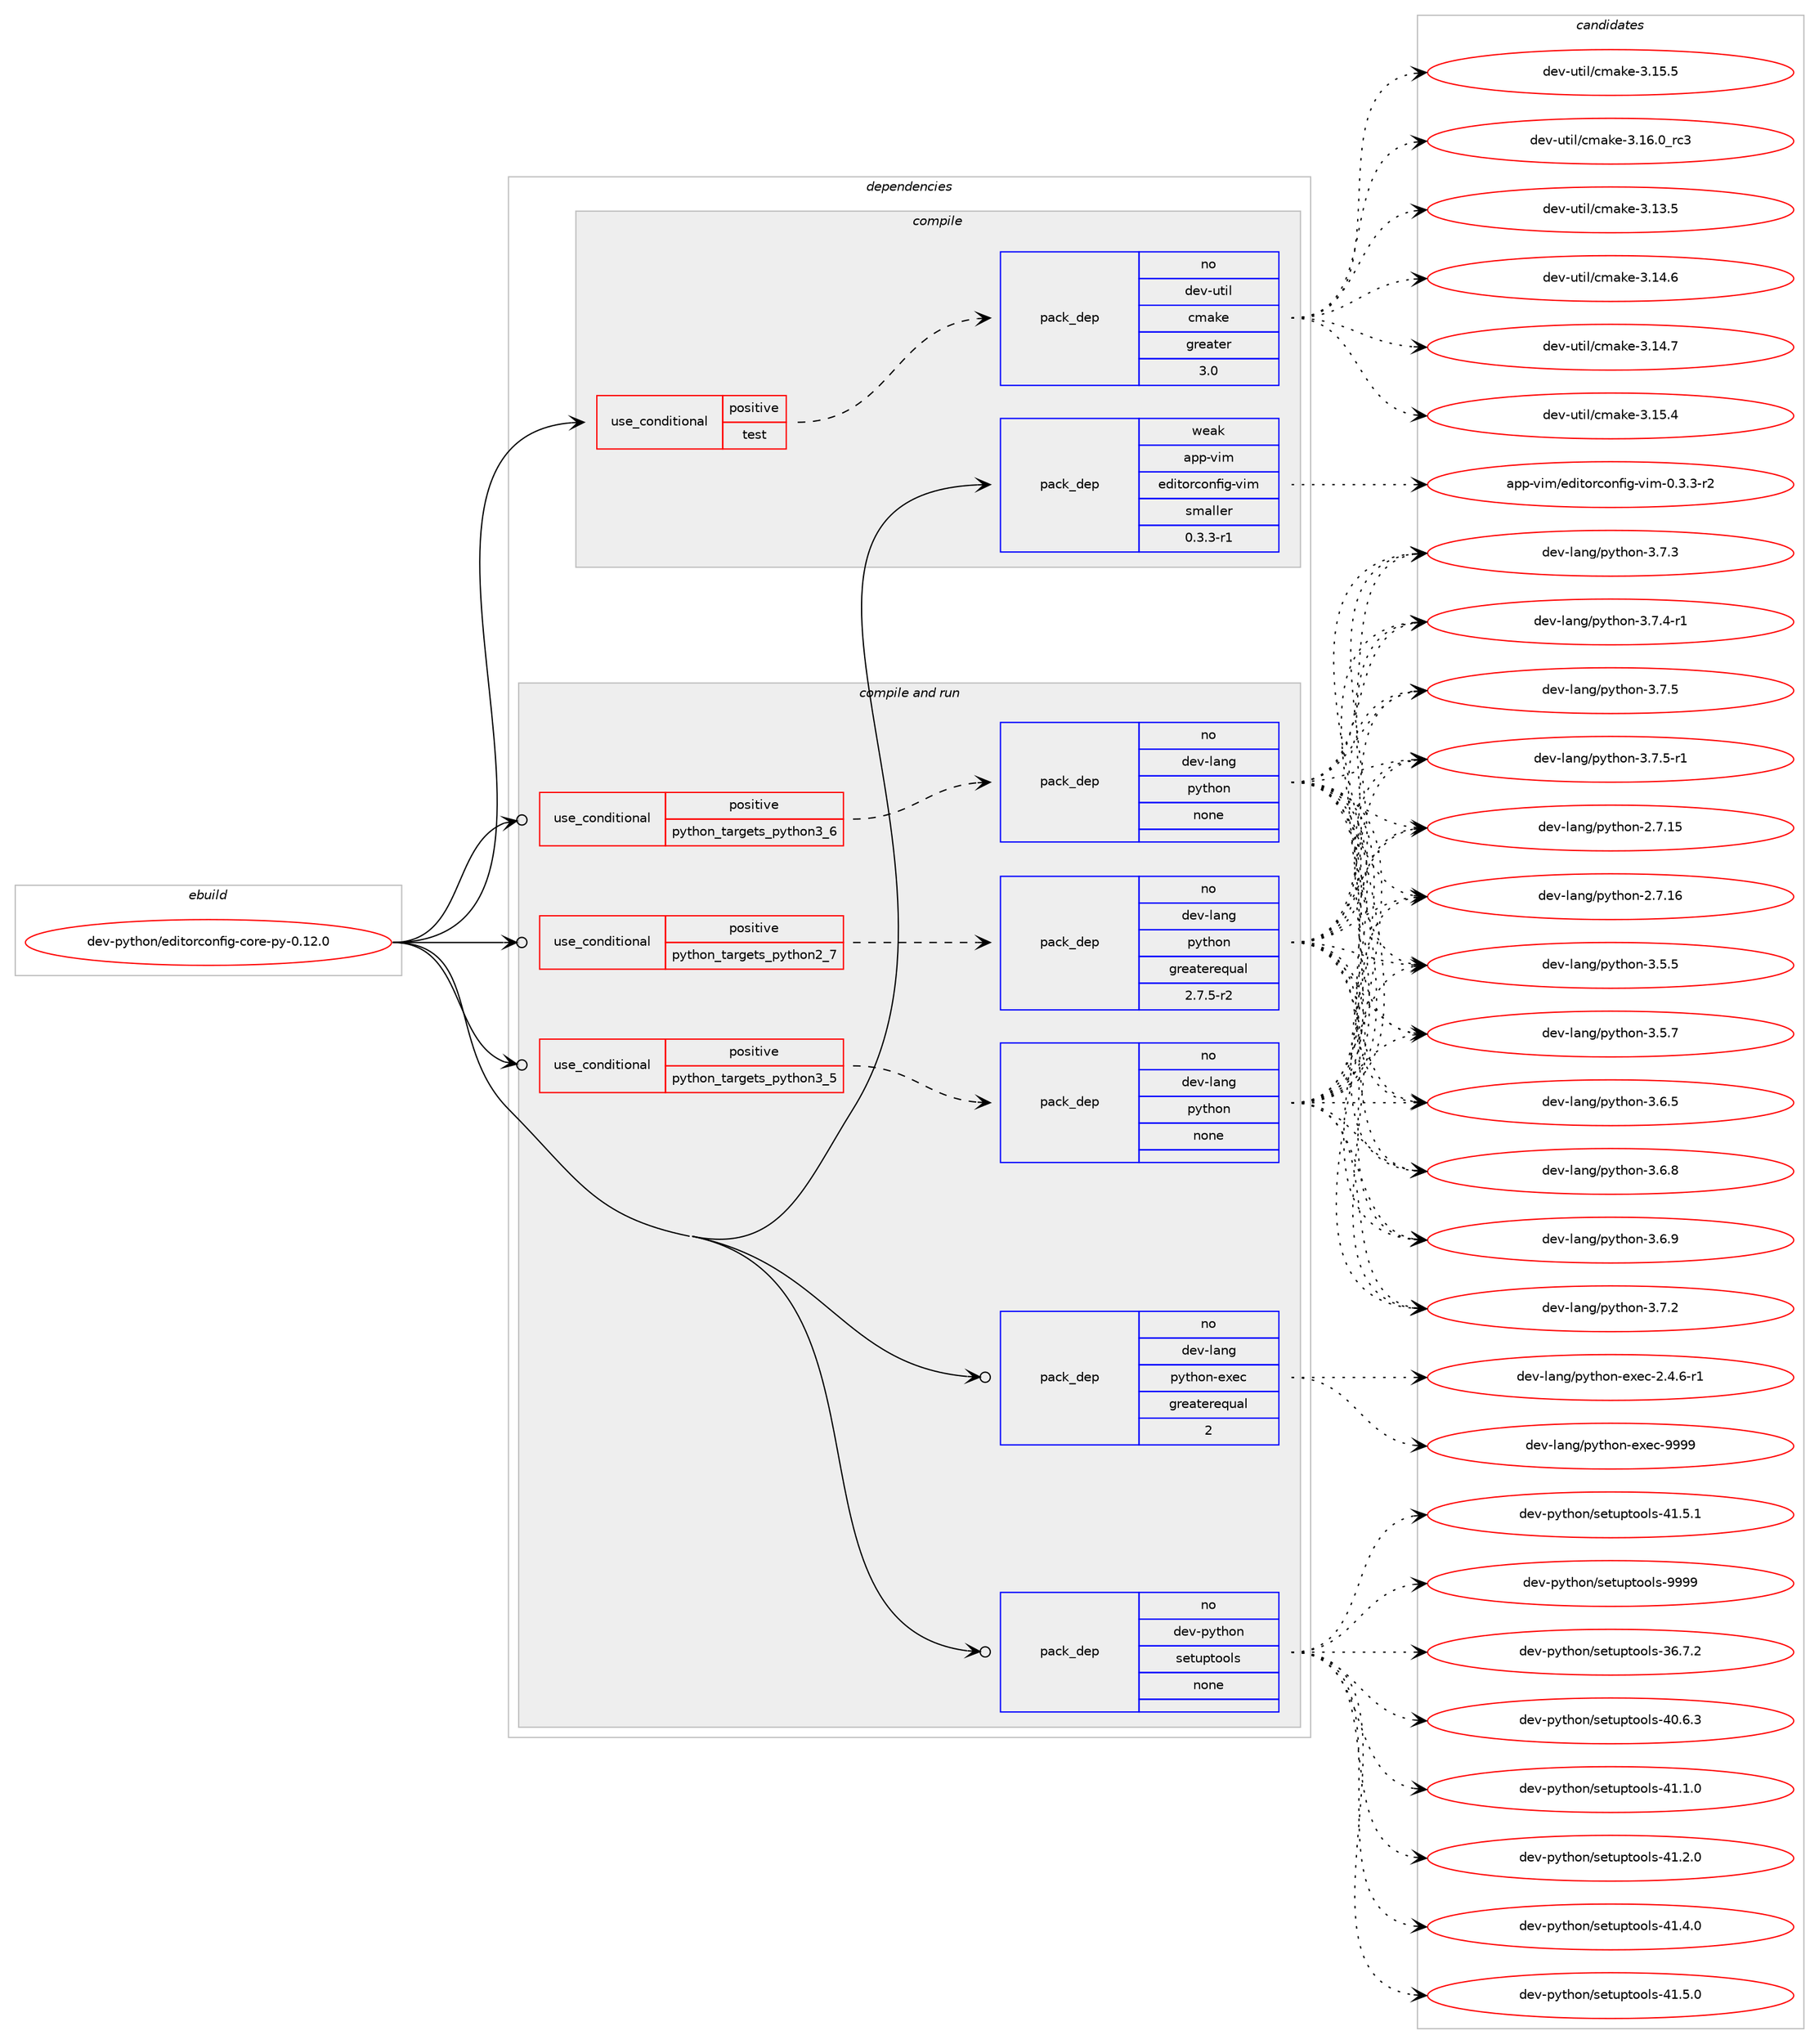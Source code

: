 digraph prolog {

# *************
# Graph options
# *************

newrank=true;
concentrate=true;
compound=true;
graph [rankdir=LR,fontname=Helvetica,fontsize=10,ranksep=1.5];#, ranksep=2.5, nodesep=0.2];
edge  [arrowhead=vee];
node  [fontname=Helvetica,fontsize=10];

# **********
# The ebuild
# **********

subgraph cluster_leftcol {
color=gray;
rank=same;
label=<<i>ebuild</i>>;
id [label="dev-python/editorconfig-core-py-0.12.0", color=red, width=4, href="../dev-python/editorconfig-core-py-0.12.0.svg"];
}

# ****************
# The dependencies
# ****************

subgraph cluster_midcol {
color=gray;
label=<<i>dependencies</i>>;
subgraph cluster_compile {
fillcolor="#eeeeee";
style=filled;
label=<<i>compile</i>>;
subgraph cond138937 {
dependency603149 [label=<<TABLE BORDER="0" CELLBORDER="1" CELLSPACING="0" CELLPADDING="4"><TR><TD ROWSPAN="3" CELLPADDING="10">use_conditional</TD></TR><TR><TD>positive</TD></TR><TR><TD>test</TD></TR></TABLE>>, shape=none, color=red];
subgraph pack452417 {
dependency603150 [label=<<TABLE BORDER="0" CELLBORDER="1" CELLSPACING="0" CELLPADDING="4" WIDTH="220"><TR><TD ROWSPAN="6" CELLPADDING="30">pack_dep</TD></TR><TR><TD WIDTH="110">no</TD></TR><TR><TD>dev-util</TD></TR><TR><TD>cmake</TD></TR><TR><TD>greater</TD></TR><TR><TD>3.0</TD></TR></TABLE>>, shape=none, color=blue];
}
dependency603149:e -> dependency603150:w [weight=20,style="dashed",arrowhead="vee"];
}
id:e -> dependency603149:w [weight=20,style="solid",arrowhead="vee"];
subgraph pack452418 {
dependency603151 [label=<<TABLE BORDER="0" CELLBORDER="1" CELLSPACING="0" CELLPADDING="4" WIDTH="220"><TR><TD ROWSPAN="6" CELLPADDING="30">pack_dep</TD></TR><TR><TD WIDTH="110">weak</TD></TR><TR><TD>app-vim</TD></TR><TR><TD>editorconfig-vim</TD></TR><TR><TD>smaller</TD></TR><TR><TD>0.3.3-r1</TD></TR></TABLE>>, shape=none, color=blue];
}
id:e -> dependency603151:w [weight=20,style="solid",arrowhead="vee"];
}
subgraph cluster_compileandrun {
fillcolor="#eeeeee";
style=filled;
label=<<i>compile and run</i>>;
subgraph cond138938 {
dependency603152 [label=<<TABLE BORDER="0" CELLBORDER="1" CELLSPACING="0" CELLPADDING="4"><TR><TD ROWSPAN="3" CELLPADDING="10">use_conditional</TD></TR><TR><TD>positive</TD></TR><TR><TD>python_targets_python2_7</TD></TR></TABLE>>, shape=none, color=red];
subgraph pack452419 {
dependency603153 [label=<<TABLE BORDER="0" CELLBORDER="1" CELLSPACING="0" CELLPADDING="4" WIDTH="220"><TR><TD ROWSPAN="6" CELLPADDING="30">pack_dep</TD></TR><TR><TD WIDTH="110">no</TD></TR><TR><TD>dev-lang</TD></TR><TR><TD>python</TD></TR><TR><TD>greaterequal</TD></TR><TR><TD>2.7.5-r2</TD></TR></TABLE>>, shape=none, color=blue];
}
dependency603152:e -> dependency603153:w [weight=20,style="dashed",arrowhead="vee"];
}
id:e -> dependency603152:w [weight=20,style="solid",arrowhead="odotvee"];
subgraph cond138939 {
dependency603154 [label=<<TABLE BORDER="0" CELLBORDER="1" CELLSPACING="0" CELLPADDING="4"><TR><TD ROWSPAN="3" CELLPADDING="10">use_conditional</TD></TR><TR><TD>positive</TD></TR><TR><TD>python_targets_python3_5</TD></TR></TABLE>>, shape=none, color=red];
subgraph pack452420 {
dependency603155 [label=<<TABLE BORDER="0" CELLBORDER="1" CELLSPACING="0" CELLPADDING="4" WIDTH="220"><TR><TD ROWSPAN="6" CELLPADDING="30">pack_dep</TD></TR><TR><TD WIDTH="110">no</TD></TR><TR><TD>dev-lang</TD></TR><TR><TD>python</TD></TR><TR><TD>none</TD></TR><TR><TD></TD></TR></TABLE>>, shape=none, color=blue];
}
dependency603154:e -> dependency603155:w [weight=20,style="dashed",arrowhead="vee"];
}
id:e -> dependency603154:w [weight=20,style="solid",arrowhead="odotvee"];
subgraph cond138940 {
dependency603156 [label=<<TABLE BORDER="0" CELLBORDER="1" CELLSPACING="0" CELLPADDING="4"><TR><TD ROWSPAN="3" CELLPADDING="10">use_conditional</TD></TR><TR><TD>positive</TD></TR><TR><TD>python_targets_python3_6</TD></TR></TABLE>>, shape=none, color=red];
subgraph pack452421 {
dependency603157 [label=<<TABLE BORDER="0" CELLBORDER="1" CELLSPACING="0" CELLPADDING="4" WIDTH="220"><TR><TD ROWSPAN="6" CELLPADDING="30">pack_dep</TD></TR><TR><TD WIDTH="110">no</TD></TR><TR><TD>dev-lang</TD></TR><TR><TD>python</TD></TR><TR><TD>none</TD></TR><TR><TD></TD></TR></TABLE>>, shape=none, color=blue];
}
dependency603156:e -> dependency603157:w [weight=20,style="dashed",arrowhead="vee"];
}
id:e -> dependency603156:w [weight=20,style="solid",arrowhead="odotvee"];
subgraph pack452422 {
dependency603158 [label=<<TABLE BORDER="0" CELLBORDER="1" CELLSPACING="0" CELLPADDING="4" WIDTH="220"><TR><TD ROWSPAN="6" CELLPADDING="30">pack_dep</TD></TR><TR><TD WIDTH="110">no</TD></TR><TR><TD>dev-lang</TD></TR><TR><TD>python-exec</TD></TR><TR><TD>greaterequal</TD></TR><TR><TD>2</TD></TR></TABLE>>, shape=none, color=blue];
}
id:e -> dependency603158:w [weight=20,style="solid",arrowhead="odotvee"];
subgraph pack452423 {
dependency603159 [label=<<TABLE BORDER="0" CELLBORDER="1" CELLSPACING="0" CELLPADDING="4" WIDTH="220"><TR><TD ROWSPAN="6" CELLPADDING="30">pack_dep</TD></TR><TR><TD WIDTH="110">no</TD></TR><TR><TD>dev-python</TD></TR><TR><TD>setuptools</TD></TR><TR><TD>none</TD></TR><TR><TD></TD></TR></TABLE>>, shape=none, color=blue];
}
id:e -> dependency603159:w [weight=20,style="solid",arrowhead="odotvee"];
}
subgraph cluster_run {
fillcolor="#eeeeee";
style=filled;
label=<<i>run</i>>;
}
}

# **************
# The candidates
# **************

subgraph cluster_choices {
rank=same;
color=gray;
label=<<i>candidates</i>>;

subgraph choice452417 {
color=black;
nodesep=1;
choice1001011184511711610510847991099710710145514649514653 [label="dev-util/cmake-3.13.5", color=red, width=4,href="../dev-util/cmake-3.13.5.svg"];
choice1001011184511711610510847991099710710145514649524654 [label="dev-util/cmake-3.14.6", color=red, width=4,href="../dev-util/cmake-3.14.6.svg"];
choice1001011184511711610510847991099710710145514649524655 [label="dev-util/cmake-3.14.7", color=red, width=4,href="../dev-util/cmake-3.14.7.svg"];
choice1001011184511711610510847991099710710145514649534652 [label="dev-util/cmake-3.15.4", color=red, width=4,href="../dev-util/cmake-3.15.4.svg"];
choice1001011184511711610510847991099710710145514649534653 [label="dev-util/cmake-3.15.5", color=red, width=4,href="../dev-util/cmake-3.15.5.svg"];
choice1001011184511711610510847991099710710145514649544648951149951 [label="dev-util/cmake-3.16.0_rc3", color=red, width=4,href="../dev-util/cmake-3.16.0_rc3.svg"];
dependency603150:e -> choice1001011184511711610510847991099710710145514649514653:w [style=dotted,weight="100"];
dependency603150:e -> choice1001011184511711610510847991099710710145514649524654:w [style=dotted,weight="100"];
dependency603150:e -> choice1001011184511711610510847991099710710145514649524655:w [style=dotted,weight="100"];
dependency603150:e -> choice1001011184511711610510847991099710710145514649534652:w [style=dotted,weight="100"];
dependency603150:e -> choice1001011184511711610510847991099710710145514649534653:w [style=dotted,weight="100"];
dependency603150:e -> choice1001011184511711610510847991099710710145514649544648951149951:w [style=dotted,weight="100"];
}
subgraph choice452418 {
color=black;
nodesep=1;
choice97112112451181051094710110010511611111499111110102105103451181051094548465146514511450 [label="app-vim/editorconfig-vim-0.3.3-r2", color=red, width=4,href="../app-vim/editorconfig-vim-0.3.3-r2.svg"];
dependency603151:e -> choice97112112451181051094710110010511611111499111110102105103451181051094548465146514511450:w [style=dotted,weight="100"];
}
subgraph choice452419 {
color=black;
nodesep=1;
choice10010111845108971101034711212111610411111045504655464953 [label="dev-lang/python-2.7.15", color=red, width=4,href="../dev-lang/python-2.7.15.svg"];
choice10010111845108971101034711212111610411111045504655464954 [label="dev-lang/python-2.7.16", color=red, width=4,href="../dev-lang/python-2.7.16.svg"];
choice100101118451089711010347112121116104111110455146534653 [label="dev-lang/python-3.5.5", color=red, width=4,href="../dev-lang/python-3.5.5.svg"];
choice100101118451089711010347112121116104111110455146534655 [label="dev-lang/python-3.5.7", color=red, width=4,href="../dev-lang/python-3.5.7.svg"];
choice100101118451089711010347112121116104111110455146544653 [label="dev-lang/python-3.6.5", color=red, width=4,href="../dev-lang/python-3.6.5.svg"];
choice100101118451089711010347112121116104111110455146544656 [label="dev-lang/python-3.6.8", color=red, width=4,href="../dev-lang/python-3.6.8.svg"];
choice100101118451089711010347112121116104111110455146544657 [label="dev-lang/python-3.6.9", color=red, width=4,href="../dev-lang/python-3.6.9.svg"];
choice100101118451089711010347112121116104111110455146554650 [label="dev-lang/python-3.7.2", color=red, width=4,href="../dev-lang/python-3.7.2.svg"];
choice100101118451089711010347112121116104111110455146554651 [label="dev-lang/python-3.7.3", color=red, width=4,href="../dev-lang/python-3.7.3.svg"];
choice1001011184510897110103471121211161041111104551465546524511449 [label="dev-lang/python-3.7.4-r1", color=red, width=4,href="../dev-lang/python-3.7.4-r1.svg"];
choice100101118451089711010347112121116104111110455146554653 [label="dev-lang/python-3.7.5", color=red, width=4,href="../dev-lang/python-3.7.5.svg"];
choice1001011184510897110103471121211161041111104551465546534511449 [label="dev-lang/python-3.7.5-r1", color=red, width=4,href="../dev-lang/python-3.7.5-r1.svg"];
dependency603153:e -> choice10010111845108971101034711212111610411111045504655464953:w [style=dotted,weight="100"];
dependency603153:e -> choice10010111845108971101034711212111610411111045504655464954:w [style=dotted,weight="100"];
dependency603153:e -> choice100101118451089711010347112121116104111110455146534653:w [style=dotted,weight="100"];
dependency603153:e -> choice100101118451089711010347112121116104111110455146534655:w [style=dotted,weight="100"];
dependency603153:e -> choice100101118451089711010347112121116104111110455146544653:w [style=dotted,weight="100"];
dependency603153:e -> choice100101118451089711010347112121116104111110455146544656:w [style=dotted,weight="100"];
dependency603153:e -> choice100101118451089711010347112121116104111110455146544657:w [style=dotted,weight="100"];
dependency603153:e -> choice100101118451089711010347112121116104111110455146554650:w [style=dotted,weight="100"];
dependency603153:e -> choice100101118451089711010347112121116104111110455146554651:w [style=dotted,weight="100"];
dependency603153:e -> choice1001011184510897110103471121211161041111104551465546524511449:w [style=dotted,weight="100"];
dependency603153:e -> choice100101118451089711010347112121116104111110455146554653:w [style=dotted,weight="100"];
dependency603153:e -> choice1001011184510897110103471121211161041111104551465546534511449:w [style=dotted,weight="100"];
}
subgraph choice452420 {
color=black;
nodesep=1;
choice10010111845108971101034711212111610411111045504655464953 [label="dev-lang/python-2.7.15", color=red, width=4,href="../dev-lang/python-2.7.15.svg"];
choice10010111845108971101034711212111610411111045504655464954 [label="dev-lang/python-2.7.16", color=red, width=4,href="../dev-lang/python-2.7.16.svg"];
choice100101118451089711010347112121116104111110455146534653 [label="dev-lang/python-3.5.5", color=red, width=4,href="../dev-lang/python-3.5.5.svg"];
choice100101118451089711010347112121116104111110455146534655 [label="dev-lang/python-3.5.7", color=red, width=4,href="../dev-lang/python-3.5.7.svg"];
choice100101118451089711010347112121116104111110455146544653 [label="dev-lang/python-3.6.5", color=red, width=4,href="../dev-lang/python-3.6.5.svg"];
choice100101118451089711010347112121116104111110455146544656 [label="dev-lang/python-3.6.8", color=red, width=4,href="../dev-lang/python-3.6.8.svg"];
choice100101118451089711010347112121116104111110455146544657 [label="dev-lang/python-3.6.9", color=red, width=4,href="../dev-lang/python-3.6.9.svg"];
choice100101118451089711010347112121116104111110455146554650 [label="dev-lang/python-3.7.2", color=red, width=4,href="../dev-lang/python-3.7.2.svg"];
choice100101118451089711010347112121116104111110455146554651 [label="dev-lang/python-3.7.3", color=red, width=4,href="../dev-lang/python-3.7.3.svg"];
choice1001011184510897110103471121211161041111104551465546524511449 [label="dev-lang/python-3.7.4-r1", color=red, width=4,href="../dev-lang/python-3.7.4-r1.svg"];
choice100101118451089711010347112121116104111110455146554653 [label="dev-lang/python-3.7.5", color=red, width=4,href="../dev-lang/python-3.7.5.svg"];
choice1001011184510897110103471121211161041111104551465546534511449 [label="dev-lang/python-3.7.5-r1", color=red, width=4,href="../dev-lang/python-3.7.5-r1.svg"];
dependency603155:e -> choice10010111845108971101034711212111610411111045504655464953:w [style=dotted,weight="100"];
dependency603155:e -> choice10010111845108971101034711212111610411111045504655464954:w [style=dotted,weight="100"];
dependency603155:e -> choice100101118451089711010347112121116104111110455146534653:w [style=dotted,weight="100"];
dependency603155:e -> choice100101118451089711010347112121116104111110455146534655:w [style=dotted,weight="100"];
dependency603155:e -> choice100101118451089711010347112121116104111110455146544653:w [style=dotted,weight="100"];
dependency603155:e -> choice100101118451089711010347112121116104111110455146544656:w [style=dotted,weight="100"];
dependency603155:e -> choice100101118451089711010347112121116104111110455146544657:w [style=dotted,weight="100"];
dependency603155:e -> choice100101118451089711010347112121116104111110455146554650:w [style=dotted,weight="100"];
dependency603155:e -> choice100101118451089711010347112121116104111110455146554651:w [style=dotted,weight="100"];
dependency603155:e -> choice1001011184510897110103471121211161041111104551465546524511449:w [style=dotted,weight="100"];
dependency603155:e -> choice100101118451089711010347112121116104111110455146554653:w [style=dotted,weight="100"];
dependency603155:e -> choice1001011184510897110103471121211161041111104551465546534511449:w [style=dotted,weight="100"];
}
subgraph choice452421 {
color=black;
nodesep=1;
choice10010111845108971101034711212111610411111045504655464953 [label="dev-lang/python-2.7.15", color=red, width=4,href="../dev-lang/python-2.7.15.svg"];
choice10010111845108971101034711212111610411111045504655464954 [label="dev-lang/python-2.7.16", color=red, width=4,href="../dev-lang/python-2.7.16.svg"];
choice100101118451089711010347112121116104111110455146534653 [label="dev-lang/python-3.5.5", color=red, width=4,href="../dev-lang/python-3.5.5.svg"];
choice100101118451089711010347112121116104111110455146534655 [label="dev-lang/python-3.5.7", color=red, width=4,href="../dev-lang/python-3.5.7.svg"];
choice100101118451089711010347112121116104111110455146544653 [label="dev-lang/python-3.6.5", color=red, width=4,href="../dev-lang/python-3.6.5.svg"];
choice100101118451089711010347112121116104111110455146544656 [label="dev-lang/python-3.6.8", color=red, width=4,href="../dev-lang/python-3.6.8.svg"];
choice100101118451089711010347112121116104111110455146544657 [label="dev-lang/python-3.6.9", color=red, width=4,href="../dev-lang/python-3.6.9.svg"];
choice100101118451089711010347112121116104111110455146554650 [label="dev-lang/python-3.7.2", color=red, width=4,href="../dev-lang/python-3.7.2.svg"];
choice100101118451089711010347112121116104111110455146554651 [label="dev-lang/python-3.7.3", color=red, width=4,href="../dev-lang/python-3.7.3.svg"];
choice1001011184510897110103471121211161041111104551465546524511449 [label="dev-lang/python-3.7.4-r1", color=red, width=4,href="../dev-lang/python-3.7.4-r1.svg"];
choice100101118451089711010347112121116104111110455146554653 [label="dev-lang/python-3.7.5", color=red, width=4,href="../dev-lang/python-3.7.5.svg"];
choice1001011184510897110103471121211161041111104551465546534511449 [label="dev-lang/python-3.7.5-r1", color=red, width=4,href="../dev-lang/python-3.7.5-r1.svg"];
dependency603157:e -> choice10010111845108971101034711212111610411111045504655464953:w [style=dotted,weight="100"];
dependency603157:e -> choice10010111845108971101034711212111610411111045504655464954:w [style=dotted,weight="100"];
dependency603157:e -> choice100101118451089711010347112121116104111110455146534653:w [style=dotted,weight="100"];
dependency603157:e -> choice100101118451089711010347112121116104111110455146534655:w [style=dotted,weight="100"];
dependency603157:e -> choice100101118451089711010347112121116104111110455146544653:w [style=dotted,weight="100"];
dependency603157:e -> choice100101118451089711010347112121116104111110455146544656:w [style=dotted,weight="100"];
dependency603157:e -> choice100101118451089711010347112121116104111110455146544657:w [style=dotted,weight="100"];
dependency603157:e -> choice100101118451089711010347112121116104111110455146554650:w [style=dotted,weight="100"];
dependency603157:e -> choice100101118451089711010347112121116104111110455146554651:w [style=dotted,weight="100"];
dependency603157:e -> choice1001011184510897110103471121211161041111104551465546524511449:w [style=dotted,weight="100"];
dependency603157:e -> choice100101118451089711010347112121116104111110455146554653:w [style=dotted,weight="100"];
dependency603157:e -> choice1001011184510897110103471121211161041111104551465546534511449:w [style=dotted,weight="100"];
}
subgraph choice452422 {
color=black;
nodesep=1;
choice10010111845108971101034711212111610411111045101120101994550465246544511449 [label="dev-lang/python-exec-2.4.6-r1", color=red, width=4,href="../dev-lang/python-exec-2.4.6-r1.svg"];
choice10010111845108971101034711212111610411111045101120101994557575757 [label="dev-lang/python-exec-9999", color=red, width=4,href="../dev-lang/python-exec-9999.svg"];
dependency603158:e -> choice10010111845108971101034711212111610411111045101120101994550465246544511449:w [style=dotted,weight="100"];
dependency603158:e -> choice10010111845108971101034711212111610411111045101120101994557575757:w [style=dotted,weight="100"];
}
subgraph choice452423 {
color=black;
nodesep=1;
choice100101118451121211161041111104711510111611711211611111110811545515446554650 [label="dev-python/setuptools-36.7.2", color=red, width=4,href="../dev-python/setuptools-36.7.2.svg"];
choice100101118451121211161041111104711510111611711211611111110811545524846544651 [label="dev-python/setuptools-40.6.3", color=red, width=4,href="../dev-python/setuptools-40.6.3.svg"];
choice100101118451121211161041111104711510111611711211611111110811545524946494648 [label="dev-python/setuptools-41.1.0", color=red, width=4,href="../dev-python/setuptools-41.1.0.svg"];
choice100101118451121211161041111104711510111611711211611111110811545524946504648 [label="dev-python/setuptools-41.2.0", color=red, width=4,href="../dev-python/setuptools-41.2.0.svg"];
choice100101118451121211161041111104711510111611711211611111110811545524946524648 [label="dev-python/setuptools-41.4.0", color=red, width=4,href="../dev-python/setuptools-41.4.0.svg"];
choice100101118451121211161041111104711510111611711211611111110811545524946534648 [label="dev-python/setuptools-41.5.0", color=red, width=4,href="../dev-python/setuptools-41.5.0.svg"];
choice100101118451121211161041111104711510111611711211611111110811545524946534649 [label="dev-python/setuptools-41.5.1", color=red, width=4,href="../dev-python/setuptools-41.5.1.svg"];
choice10010111845112121116104111110471151011161171121161111111081154557575757 [label="dev-python/setuptools-9999", color=red, width=4,href="../dev-python/setuptools-9999.svg"];
dependency603159:e -> choice100101118451121211161041111104711510111611711211611111110811545515446554650:w [style=dotted,weight="100"];
dependency603159:e -> choice100101118451121211161041111104711510111611711211611111110811545524846544651:w [style=dotted,weight="100"];
dependency603159:e -> choice100101118451121211161041111104711510111611711211611111110811545524946494648:w [style=dotted,weight="100"];
dependency603159:e -> choice100101118451121211161041111104711510111611711211611111110811545524946504648:w [style=dotted,weight="100"];
dependency603159:e -> choice100101118451121211161041111104711510111611711211611111110811545524946524648:w [style=dotted,weight="100"];
dependency603159:e -> choice100101118451121211161041111104711510111611711211611111110811545524946534648:w [style=dotted,weight="100"];
dependency603159:e -> choice100101118451121211161041111104711510111611711211611111110811545524946534649:w [style=dotted,weight="100"];
dependency603159:e -> choice10010111845112121116104111110471151011161171121161111111081154557575757:w [style=dotted,weight="100"];
}
}

}
